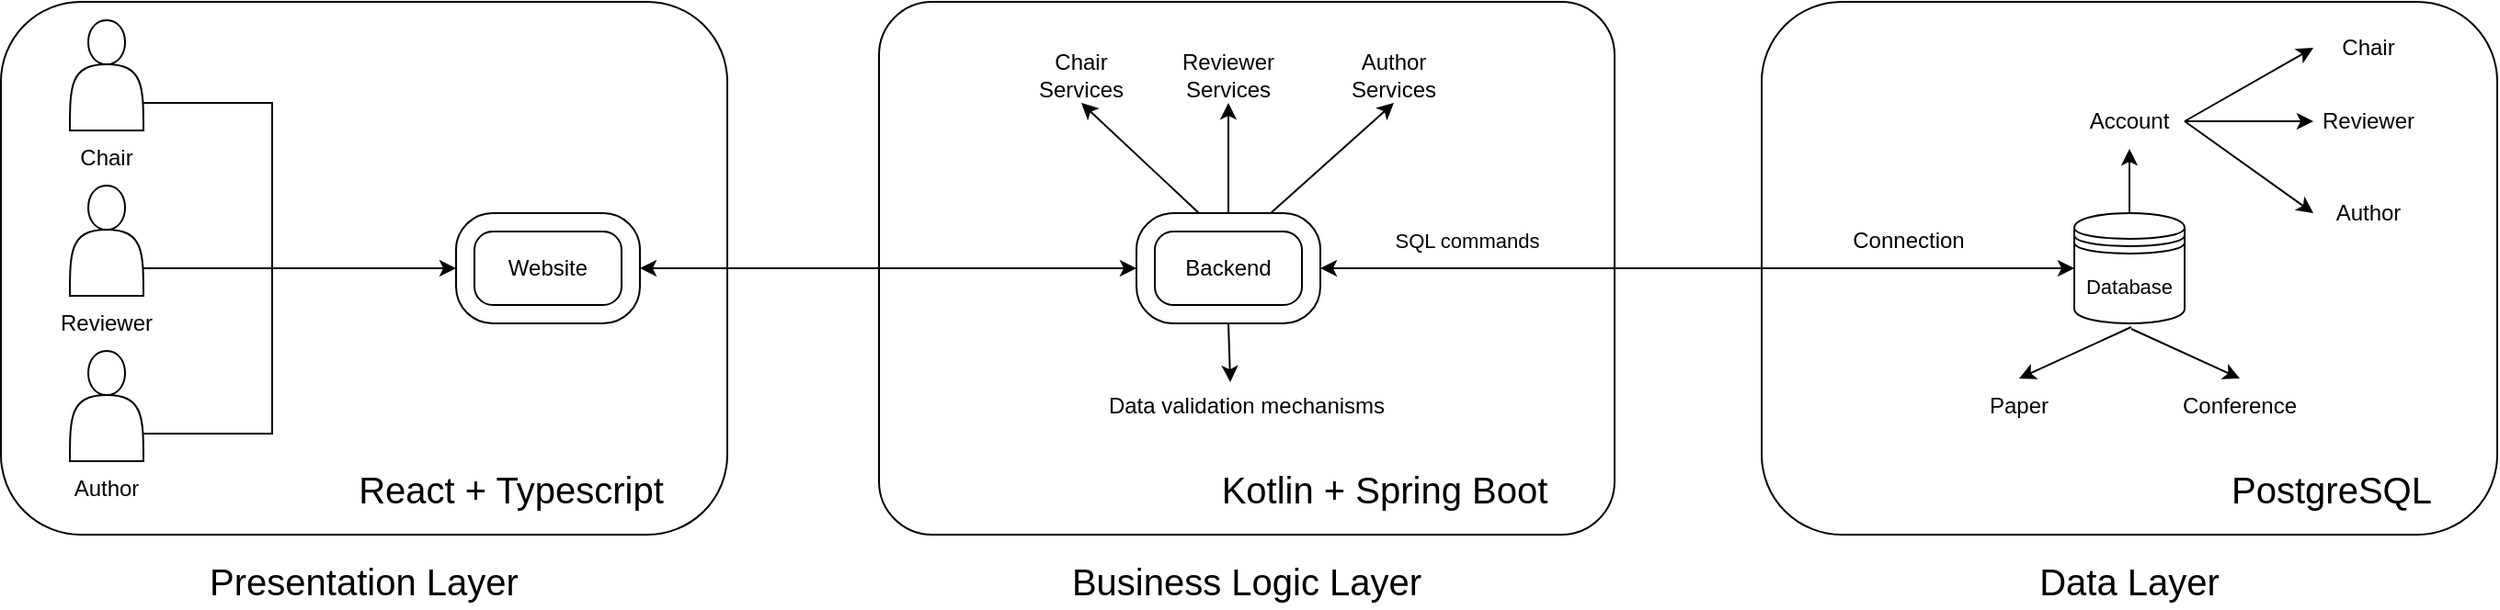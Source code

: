 <mxfile version="17.1.3" type="google"><diagram id="JQ-BfshVQcbNray9xZjT" name="Page-1"><mxGraphModel grid="1" gridSize="10" guides="1" tooltips="1" connect="1" arrows="1" page="1" fold="1" pageScale="1" pageWidth="850" pageHeight="1100" math="0" shadow="0"><root><mxCell id="0"/><mxCell id="1" parent="0"/><mxCell id="cR0ZtpM_6_Qj7DY8L_5d-2" value="" style="rounded=1;whiteSpace=wrap;html=1;" vertex="1" parent="1"><mxGeometry x="42.5" y="120" width="395" height="290" as="geometry"/></mxCell><mxCell id="cR0ZtpM_6_Qj7DY8L_5d-3" value="Presentation Layer" style="text;html=1;strokeColor=none;fillColor=none;align=center;verticalAlign=middle;whiteSpace=wrap;rounded=0;fontSize=20;" vertex="1" parent="1"><mxGeometry x="150" y="420" width="180" height="30" as="geometry"/></mxCell><mxCell id="cR0ZtpM_6_Qj7DY8L_5d-4" value="" style="shape=actor;whiteSpace=wrap;html=1;" vertex="1" parent="1"><mxGeometry x="80" y="130" width="40" height="60" as="geometry"/></mxCell><mxCell id="cR0ZtpM_6_Qj7DY8L_5d-5" value="" style="shape=actor;whiteSpace=wrap;html=1;" vertex="1" parent="1"><mxGeometry x="80" y="220" width="40" height="60" as="geometry"/></mxCell><mxCell id="cR0ZtpM_6_Qj7DY8L_5d-6" value="" style="shape=actor;whiteSpace=wrap;html=1;" vertex="1" parent="1"><mxGeometry x="80" y="310" width="40" height="60" as="geometry"/></mxCell><mxCell id="cR0ZtpM_6_Qj7DY8L_5d-7" value="Chair" style="text;html=1;strokeColor=none;fillColor=none;align=center;verticalAlign=middle;whiteSpace=wrap;rounded=0;" vertex="1" parent="1"><mxGeometry x="70" y="190" width="60" height="30" as="geometry"/></mxCell><mxCell id="cR0ZtpM_6_Qj7DY8L_5d-8" value="Reviewer" style="text;html=1;strokeColor=none;fillColor=none;align=center;verticalAlign=middle;whiteSpace=wrap;rounded=0;" vertex="1" parent="1"><mxGeometry x="70" y="280" width="60" height="30" as="geometry"/></mxCell><mxCell id="cR0ZtpM_6_Qj7DY8L_5d-9" value="Author" style="text;html=1;strokeColor=none;fillColor=none;align=center;verticalAlign=middle;whiteSpace=wrap;rounded=0;" vertex="1" parent="1"><mxGeometry x="70" y="370" width="60" height="30" as="geometry"/></mxCell><mxCell id="cR0ZtpM_6_Qj7DY8L_5d-10" value="" style="verticalLabelPosition=bottom;verticalAlign=top;html=1;shape=mxgraph.basic.rounded_frame;dx=10;" vertex="1" parent="1"><mxGeometry x="290" y="235" width="100" height="60" as="geometry"/></mxCell><mxCell id="cR0ZtpM_6_Qj7DY8L_5d-11" value="Website" style="text;html=1;strokeColor=none;fillColor=none;align=center;verticalAlign=middle;whiteSpace=wrap;rounded=0;" vertex="1" parent="1"><mxGeometry x="310" y="250" width="60" height="30" as="geometry"/></mxCell><mxCell id="cR0ZtpM_6_Qj7DY8L_5d-14" value="" style="endArrow=none;html=1;rounded=0;exitX=1;exitY=0.75;exitDx=0;exitDy=0;" edge="1" parent="1" source="cR0ZtpM_6_Qj7DY8L_5d-6"><mxGeometry width="50" height="50" relative="1" as="geometry"><mxPoint x="350" y="360" as="sourcePoint"/><mxPoint x="190" y="270" as="targetPoint"/><Array as="points"><mxPoint x="190" y="355"/></Array></mxGeometry></mxCell><mxCell id="cR0ZtpM_6_Qj7DY8L_5d-15" value="" style="endArrow=none;html=1;rounded=0;exitX=1;exitY=0.75;exitDx=0;exitDy=0;" edge="1" parent="1" source="cR0ZtpM_6_Qj7DY8L_5d-4"><mxGeometry width="50" height="50" relative="1" as="geometry"><mxPoint x="350" y="360" as="sourcePoint"/><mxPoint x="190" y="270" as="targetPoint"/><Array as="points"><mxPoint x="190" y="175"/></Array></mxGeometry></mxCell><mxCell id="cR0ZtpM_6_Qj7DY8L_5d-17" value="" style="endArrow=classic;html=1;rounded=0;exitX=1;exitY=0.75;exitDx=0;exitDy=0;entryX=0;entryY=0.5;entryDx=0;entryDy=0;entryPerimeter=0;" edge="1" parent="1" source="cR0ZtpM_6_Qj7DY8L_5d-5" target="cR0ZtpM_6_Qj7DY8L_5d-10"><mxGeometry width="50" height="50" relative="1" as="geometry"><mxPoint x="350" y="360" as="sourcePoint"/><mxPoint x="400" y="310" as="targetPoint"/></mxGeometry></mxCell><mxCell id="cR0ZtpM_6_Qj7DY8L_5d-18" value="React + Typescript" style="text;html=1;strokeColor=none;fillColor=none;align=center;verticalAlign=middle;whiteSpace=wrap;rounded=0;fontSize=20;" vertex="1" parent="1"><mxGeometry x="230" y="370" width="180" height="30" as="geometry"/></mxCell><mxCell id="cR0ZtpM_6_Qj7DY8L_5d-20" value="" style="rounded=1;whiteSpace=wrap;html=1;fontSize=20;arcSize=10;" vertex="1" parent="1"><mxGeometry x="520" y="120" width="400" height="290" as="geometry"/></mxCell><mxCell id="cR0ZtpM_6_Qj7DY8L_5d-21" value="Business Logic Layer" style="text;html=1;strokeColor=none;fillColor=none;align=center;verticalAlign=middle;whiteSpace=wrap;rounded=0;fontSize=20;" vertex="1" parent="1"><mxGeometry x="615" y="420" width="210" height="30" as="geometry"/></mxCell><mxCell id="cR0ZtpM_6_Qj7DY8L_5d-23" value="Kotlin + Spring Boot" style="text;html=1;strokeColor=none;fillColor=none;align=center;verticalAlign=middle;whiteSpace=wrap;rounded=0;fontSize=20;" vertex="1" parent="1"><mxGeometry x="700" y="370" width="190" height="30" as="geometry"/></mxCell><mxCell id="cR0ZtpM_6_Qj7DY8L_5d-24" value="" style="verticalLabelPosition=bottom;verticalAlign=top;html=1;shape=mxgraph.basic.rounded_frame;dx=10;fontSize=20;" vertex="1" parent="1"><mxGeometry x="660" y="235" width="100" height="60" as="geometry"/></mxCell><mxCell id="cR0ZtpM_6_Qj7DY8L_5d-25" value="Backend" style="text;html=1;strokeColor=none;fillColor=none;align=center;verticalAlign=middle;whiteSpace=wrap;rounded=0;fontSize=12;" vertex="1" parent="1"><mxGeometry x="680" y="250" width="60" height="30" as="geometry"/></mxCell><mxCell id="cR0ZtpM_6_Qj7DY8L_5d-26" value="" style="endArrow=classic;startArrow=classic;html=1;rounded=0;fontSize=12;exitX=1;exitY=0.5;exitDx=0;exitDy=0;exitPerimeter=0;entryX=0;entryY=0.5;entryDx=0;entryDy=0;entryPerimeter=0;" edge="1" parent="1" source="cR0ZtpM_6_Qj7DY8L_5d-10" target="cR0ZtpM_6_Qj7DY8L_5d-24"><mxGeometry width="50" height="50" relative="1" as="geometry"><mxPoint x="480" y="210" as="sourcePoint"/><mxPoint x="530" y="160" as="targetPoint"/></mxGeometry></mxCell><mxCell id="cR0ZtpM_6_Qj7DY8L_5d-27" value="" style="endArrow=classic;html=1;rounded=0;fontSize=12;exitX=0.5;exitY=1;exitDx=0;exitDy=0;exitPerimeter=0;entryX=0.444;entryY=0.067;entryDx=0;entryDy=0;entryPerimeter=0;" edge="1" parent="1" source="cR0ZtpM_6_Qj7DY8L_5d-24" target="cR0ZtpM_6_Qj7DY8L_5d-28"><mxGeometry width="50" height="50" relative="1" as="geometry"><mxPoint x="480" y="210" as="sourcePoint"/><mxPoint x="530" y="160" as="targetPoint"/></mxGeometry></mxCell><mxCell id="cR0ZtpM_6_Qj7DY8L_5d-28" value="Data validation mechanisms" style="text;html=1;strokeColor=none;fillColor=none;align=center;verticalAlign=middle;whiteSpace=wrap;rounded=0;fontSize=12;" vertex="1" parent="1"><mxGeometry x="640" y="325" width="160" height="30" as="geometry"/></mxCell><mxCell id="cR0ZtpM_6_Qj7DY8L_5d-29" value="Chair Services" style="text;html=1;strokeColor=none;fillColor=none;align=center;verticalAlign=middle;whiteSpace=wrap;rounded=0;fontSize=12;" vertex="1" parent="1"><mxGeometry x="600" y="145" width="60" height="30" as="geometry"/></mxCell><mxCell id="cR0ZtpM_6_Qj7DY8L_5d-30" value="Reviewer Services" style="text;html=1;strokeColor=none;fillColor=none;align=center;verticalAlign=middle;whiteSpace=wrap;rounded=0;fontSize=12;" vertex="1" parent="1"><mxGeometry x="680" y="145" width="60" height="30" as="geometry"/></mxCell><mxCell id="cR0ZtpM_6_Qj7DY8L_5d-31" value="Author Services" style="text;html=1;strokeColor=none;fillColor=none;align=center;verticalAlign=middle;whiteSpace=wrap;rounded=0;fontSize=12;" vertex="1" parent="1"><mxGeometry x="770" y="145" width="60" height="30" as="geometry"/></mxCell><mxCell id="cR0ZtpM_6_Qj7DY8L_5d-33" value="" style="endArrow=classic;html=1;rounded=0;fontSize=12;entryX=0.5;entryY=1;entryDx=0;entryDy=0;exitX=0.34;exitY=0;exitDx=0;exitDy=0;exitPerimeter=0;" edge="1" parent="1" source="cR0ZtpM_6_Qj7DY8L_5d-24" target="cR0ZtpM_6_Qj7DY8L_5d-29"><mxGeometry width="50" height="50" relative="1" as="geometry"><mxPoint x="690" y="240" as="sourcePoint"/><mxPoint x="530" y="130" as="targetPoint"/></mxGeometry></mxCell><mxCell id="cR0ZtpM_6_Qj7DY8L_5d-34" value="" style="endArrow=classic;html=1;rounded=0;fontSize=12;entryX=0.5;entryY=1;entryDx=0;entryDy=0;exitX=0.5;exitY=0;exitDx=0;exitDy=0;exitPerimeter=0;" edge="1" parent="1" source="cR0ZtpM_6_Qj7DY8L_5d-24" target="cR0ZtpM_6_Qj7DY8L_5d-30"><mxGeometry width="50" height="50" relative="1" as="geometry"><mxPoint x="620" y="230" as="sourcePoint"/><mxPoint x="530" y="130" as="targetPoint"/></mxGeometry></mxCell><mxCell id="cR0ZtpM_6_Qj7DY8L_5d-35" value="" style="endArrow=classic;html=1;rounded=0;fontSize=12;entryX=0.5;entryY=1;entryDx=0;entryDy=0;exitX=0.73;exitY=0;exitDx=0;exitDy=0;exitPerimeter=0;" edge="1" parent="1" source="cR0ZtpM_6_Qj7DY8L_5d-24" target="cR0ZtpM_6_Qj7DY8L_5d-31"><mxGeometry width="50" height="50" relative="1" as="geometry"><mxPoint x="680" y="200" as="sourcePoint"/><mxPoint x="530" y="130" as="targetPoint"/></mxGeometry></mxCell><mxCell id="cR0ZtpM_6_Qj7DY8L_5d-37" value="" style="rounded=1;whiteSpace=wrap;html=1;fontSize=12;" vertex="1" parent="1"><mxGeometry x="1000" y="120" width="400" height="290" as="geometry"/></mxCell><mxCell id="cR0ZtpM_6_Qj7DY8L_5d-38" value="Data Layer" style="text;html=1;strokeColor=none;fillColor=none;align=center;verticalAlign=middle;whiteSpace=wrap;rounded=0;fontSize=20;" vertex="1" parent="1"><mxGeometry x="1140" y="420" width="120" height="30" as="geometry"/></mxCell><mxCell id="cR0ZtpM_6_Qj7DY8L_5d-39" value="" style="shape=datastore;whiteSpace=wrap;html=1;fontSize=20;" vertex="1" parent="1"><mxGeometry x="1170" y="235" width="60" height="60" as="geometry"/></mxCell><mxCell id="cR0ZtpM_6_Qj7DY8L_5d-40" value="" style="endArrow=classic;startArrow=classic;html=1;rounded=0;fontSize=20;exitX=1;exitY=0.5;exitDx=0;exitDy=0;exitPerimeter=0;entryX=0;entryY=0.5;entryDx=0;entryDy=0;" edge="1" parent="1" source="cR0ZtpM_6_Qj7DY8L_5d-24" target="cR0ZtpM_6_Qj7DY8L_5d-39"><mxGeometry width="50" height="50" relative="1" as="geometry"><mxPoint x="910" y="170" as="sourcePoint"/><mxPoint x="960" y="120" as="targetPoint"/></mxGeometry></mxCell><mxCell id="cR0ZtpM_6_Qj7DY8L_5d-41" value="SQL commands" style="text;html=1;strokeColor=none;fillColor=none;align=center;verticalAlign=middle;whiteSpace=wrap;rounded=0;fontSize=11;" vertex="1" parent="1"><mxGeometry x="790" y="235" width="100" height="30" as="geometry"/></mxCell><mxCell id="cR0ZtpM_6_Qj7DY8L_5d-42" value="Database" style="text;html=1;strokeColor=none;fillColor=none;align=center;verticalAlign=middle;whiteSpace=wrap;rounded=0;fontSize=11;" vertex="1" parent="1"><mxGeometry x="1170" y="260" width="60" height="30" as="geometry"/></mxCell><mxCell id="cR0ZtpM_6_Qj7DY8L_5d-43" value="PostgreSQL" style="text;html=1;strokeColor=none;fillColor=none;align=center;verticalAlign=middle;whiteSpace=wrap;rounded=0;fontSize=20;" vertex="1" parent="1"><mxGeometry x="1280" y="370" width="60" height="30" as="geometry"/></mxCell><mxCell id="cR0ZtpM_6_Qj7DY8L_5d-44" value="Connection" style="text;html=1;strokeColor=none;fillColor=none;align=center;verticalAlign=middle;whiteSpace=wrap;rounded=0;fontSize=12;" vertex="1" parent="1"><mxGeometry x="1050" y="235" width="60" height="30" as="geometry"/></mxCell><mxCell id="cR0ZtpM_6_Qj7DY8L_5d-46" value="Account" style="text;html=1;strokeColor=none;fillColor=none;align=center;verticalAlign=middle;whiteSpace=wrap;rounded=0;fontSize=12;" vertex="1" parent="1"><mxGeometry x="1170" y="170" width="60" height="30" as="geometry"/></mxCell><mxCell id="cR0ZtpM_6_Qj7DY8L_5d-47" value="Chair" style="text;html=1;strokeColor=none;fillColor=none;align=center;verticalAlign=middle;whiteSpace=wrap;rounded=0;fontSize=12;" vertex="1" parent="1"><mxGeometry x="1300" y="130" width="60" height="30" as="geometry"/></mxCell><mxCell id="cR0ZtpM_6_Qj7DY8L_5d-48" value="Reviewer" style="text;html=1;strokeColor=none;fillColor=none;align=center;verticalAlign=middle;whiteSpace=wrap;rounded=0;fontSize=12;" vertex="1" parent="1"><mxGeometry x="1300" y="170" width="60" height="30" as="geometry"/></mxCell><mxCell id="cR0ZtpM_6_Qj7DY8L_5d-49" value="Author" style="text;html=1;strokeColor=none;fillColor=none;align=center;verticalAlign=middle;whiteSpace=wrap;rounded=0;fontSize=12;" vertex="1" parent="1"><mxGeometry x="1300" y="220" width="60" height="30" as="geometry"/></mxCell><mxCell id="cR0ZtpM_6_Qj7DY8L_5d-50" style="edgeStyle=orthogonalEdgeStyle;rounded=0;orthogonalLoop=1;jettySize=auto;html=1;exitX=0.5;exitY=1;exitDx=0;exitDy=0;fontSize=12;" edge="1" parent="1" source="cR0ZtpM_6_Qj7DY8L_5d-49" target="cR0ZtpM_6_Qj7DY8L_5d-49"><mxGeometry relative="1" as="geometry"/></mxCell><mxCell id="cR0ZtpM_6_Qj7DY8L_5d-51" value="" style="endArrow=classic;html=1;rounded=0;fontSize=12;exitX=0.5;exitY=0;exitDx=0;exitDy=0;entryX=0.5;entryY=1;entryDx=0;entryDy=0;" edge="1" parent="1" source="cR0ZtpM_6_Qj7DY8L_5d-39" target="cR0ZtpM_6_Qj7DY8L_5d-46"><mxGeometry width="50" height="50" relative="1" as="geometry"><mxPoint x="1300" y="280" as="sourcePoint"/><mxPoint x="1350" y="230" as="targetPoint"/></mxGeometry></mxCell><mxCell id="cR0ZtpM_6_Qj7DY8L_5d-52" value="" style="endArrow=classic;html=1;rounded=0;fontSize=12;exitX=1;exitY=0.5;exitDx=0;exitDy=0;entryX=0;entryY=0.5;entryDx=0;entryDy=0;" edge="1" parent="1" source="cR0ZtpM_6_Qj7DY8L_5d-46" target="cR0ZtpM_6_Qj7DY8L_5d-48"><mxGeometry width="50" height="50" relative="1" as="geometry"><mxPoint x="1300" y="280" as="sourcePoint"/><mxPoint x="1350" y="230" as="targetPoint"/></mxGeometry></mxCell><mxCell id="cR0ZtpM_6_Qj7DY8L_5d-53" value="" style="endArrow=classic;html=1;rounded=0;fontSize=12;exitX=1;exitY=0.5;exitDx=0;exitDy=0;entryX=0;entryY=0.5;entryDx=0;entryDy=0;" edge="1" parent="1" source="cR0ZtpM_6_Qj7DY8L_5d-46" target="cR0ZtpM_6_Qj7DY8L_5d-47"><mxGeometry width="50" height="50" relative="1" as="geometry"><mxPoint x="1300" y="280" as="sourcePoint"/><mxPoint x="1350" y="230" as="targetPoint"/></mxGeometry></mxCell><mxCell id="cR0ZtpM_6_Qj7DY8L_5d-54" value="" style="endArrow=classic;html=1;rounded=0;fontSize=12;entryX=0;entryY=0.5;entryDx=0;entryDy=0;exitX=1;exitY=0.5;exitDx=0;exitDy=0;" edge="1" parent="1" source="cR0ZtpM_6_Qj7DY8L_5d-46" target="cR0ZtpM_6_Qj7DY8L_5d-49"><mxGeometry width="50" height="50" relative="1" as="geometry"><mxPoint x="1230" y="190" as="sourcePoint"/><mxPoint x="1350" y="230" as="targetPoint"/></mxGeometry></mxCell><mxCell id="cR0ZtpM_6_Qj7DY8L_5d-55" value="Paper" style="text;html=1;strokeColor=none;fillColor=none;align=center;verticalAlign=middle;whiteSpace=wrap;rounded=0;fontSize=12;" vertex="1" parent="1"><mxGeometry x="1110" y="325" width="60" height="30" as="geometry"/></mxCell><mxCell id="cR0ZtpM_6_Qj7DY8L_5d-56" value="Conference" style="text;html=1;strokeColor=none;fillColor=none;align=center;verticalAlign=middle;whiteSpace=wrap;rounded=0;fontSize=12;" vertex="1" parent="1"><mxGeometry x="1230" y="325" width="60" height="30" as="geometry"/></mxCell><mxCell id="cR0ZtpM_6_Qj7DY8L_5d-57" value="" style="endArrow=classic;html=1;rounded=0;fontSize=12;exitX=0.517;exitY=1.233;exitDx=0;exitDy=0;exitPerimeter=0;entryX=0.5;entryY=0;entryDx=0;entryDy=0;" edge="1" parent="1" source="cR0ZtpM_6_Qj7DY8L_5d-42" target="cR0ZtpM_6_Qj7DY8L_5d-55"><mxGeometry width="50" height="50" relative="1" as="geometry"><mxPoint x="1300" y="280" as="sourcePoint"/><mxPoint x="1350" y="230" as="targetPoint"/></mxGeometry></mxCell><mxCell id="cR0ZtpM_6_Qj7DY8L_5d-58" value="" style="endArrow=classic;html=1;rounded=0;fontSize=12;entryX=0.5;entryY=0;entryDx=0;entryDy=0;exitX=0.517;exitY=1.267;exitDx=0;exitDy=0;exitPerimeter=0;" edge="1" parent="1" source="cR0ZtpM_6_Qj7DY8L_5d-42" target="cR0ZtpM_6_Qj7DY8L_5d-56"><mxGeometry width="50" height="50" relative="1" as="geometry"><mxPoint x="1200" y="290" as="sourcePoint"/><mxPoint x="1350" y="230" as="targetPoint"/></mxGeometry></mxCell></root></mxGraphModel></diagram></mxfile>